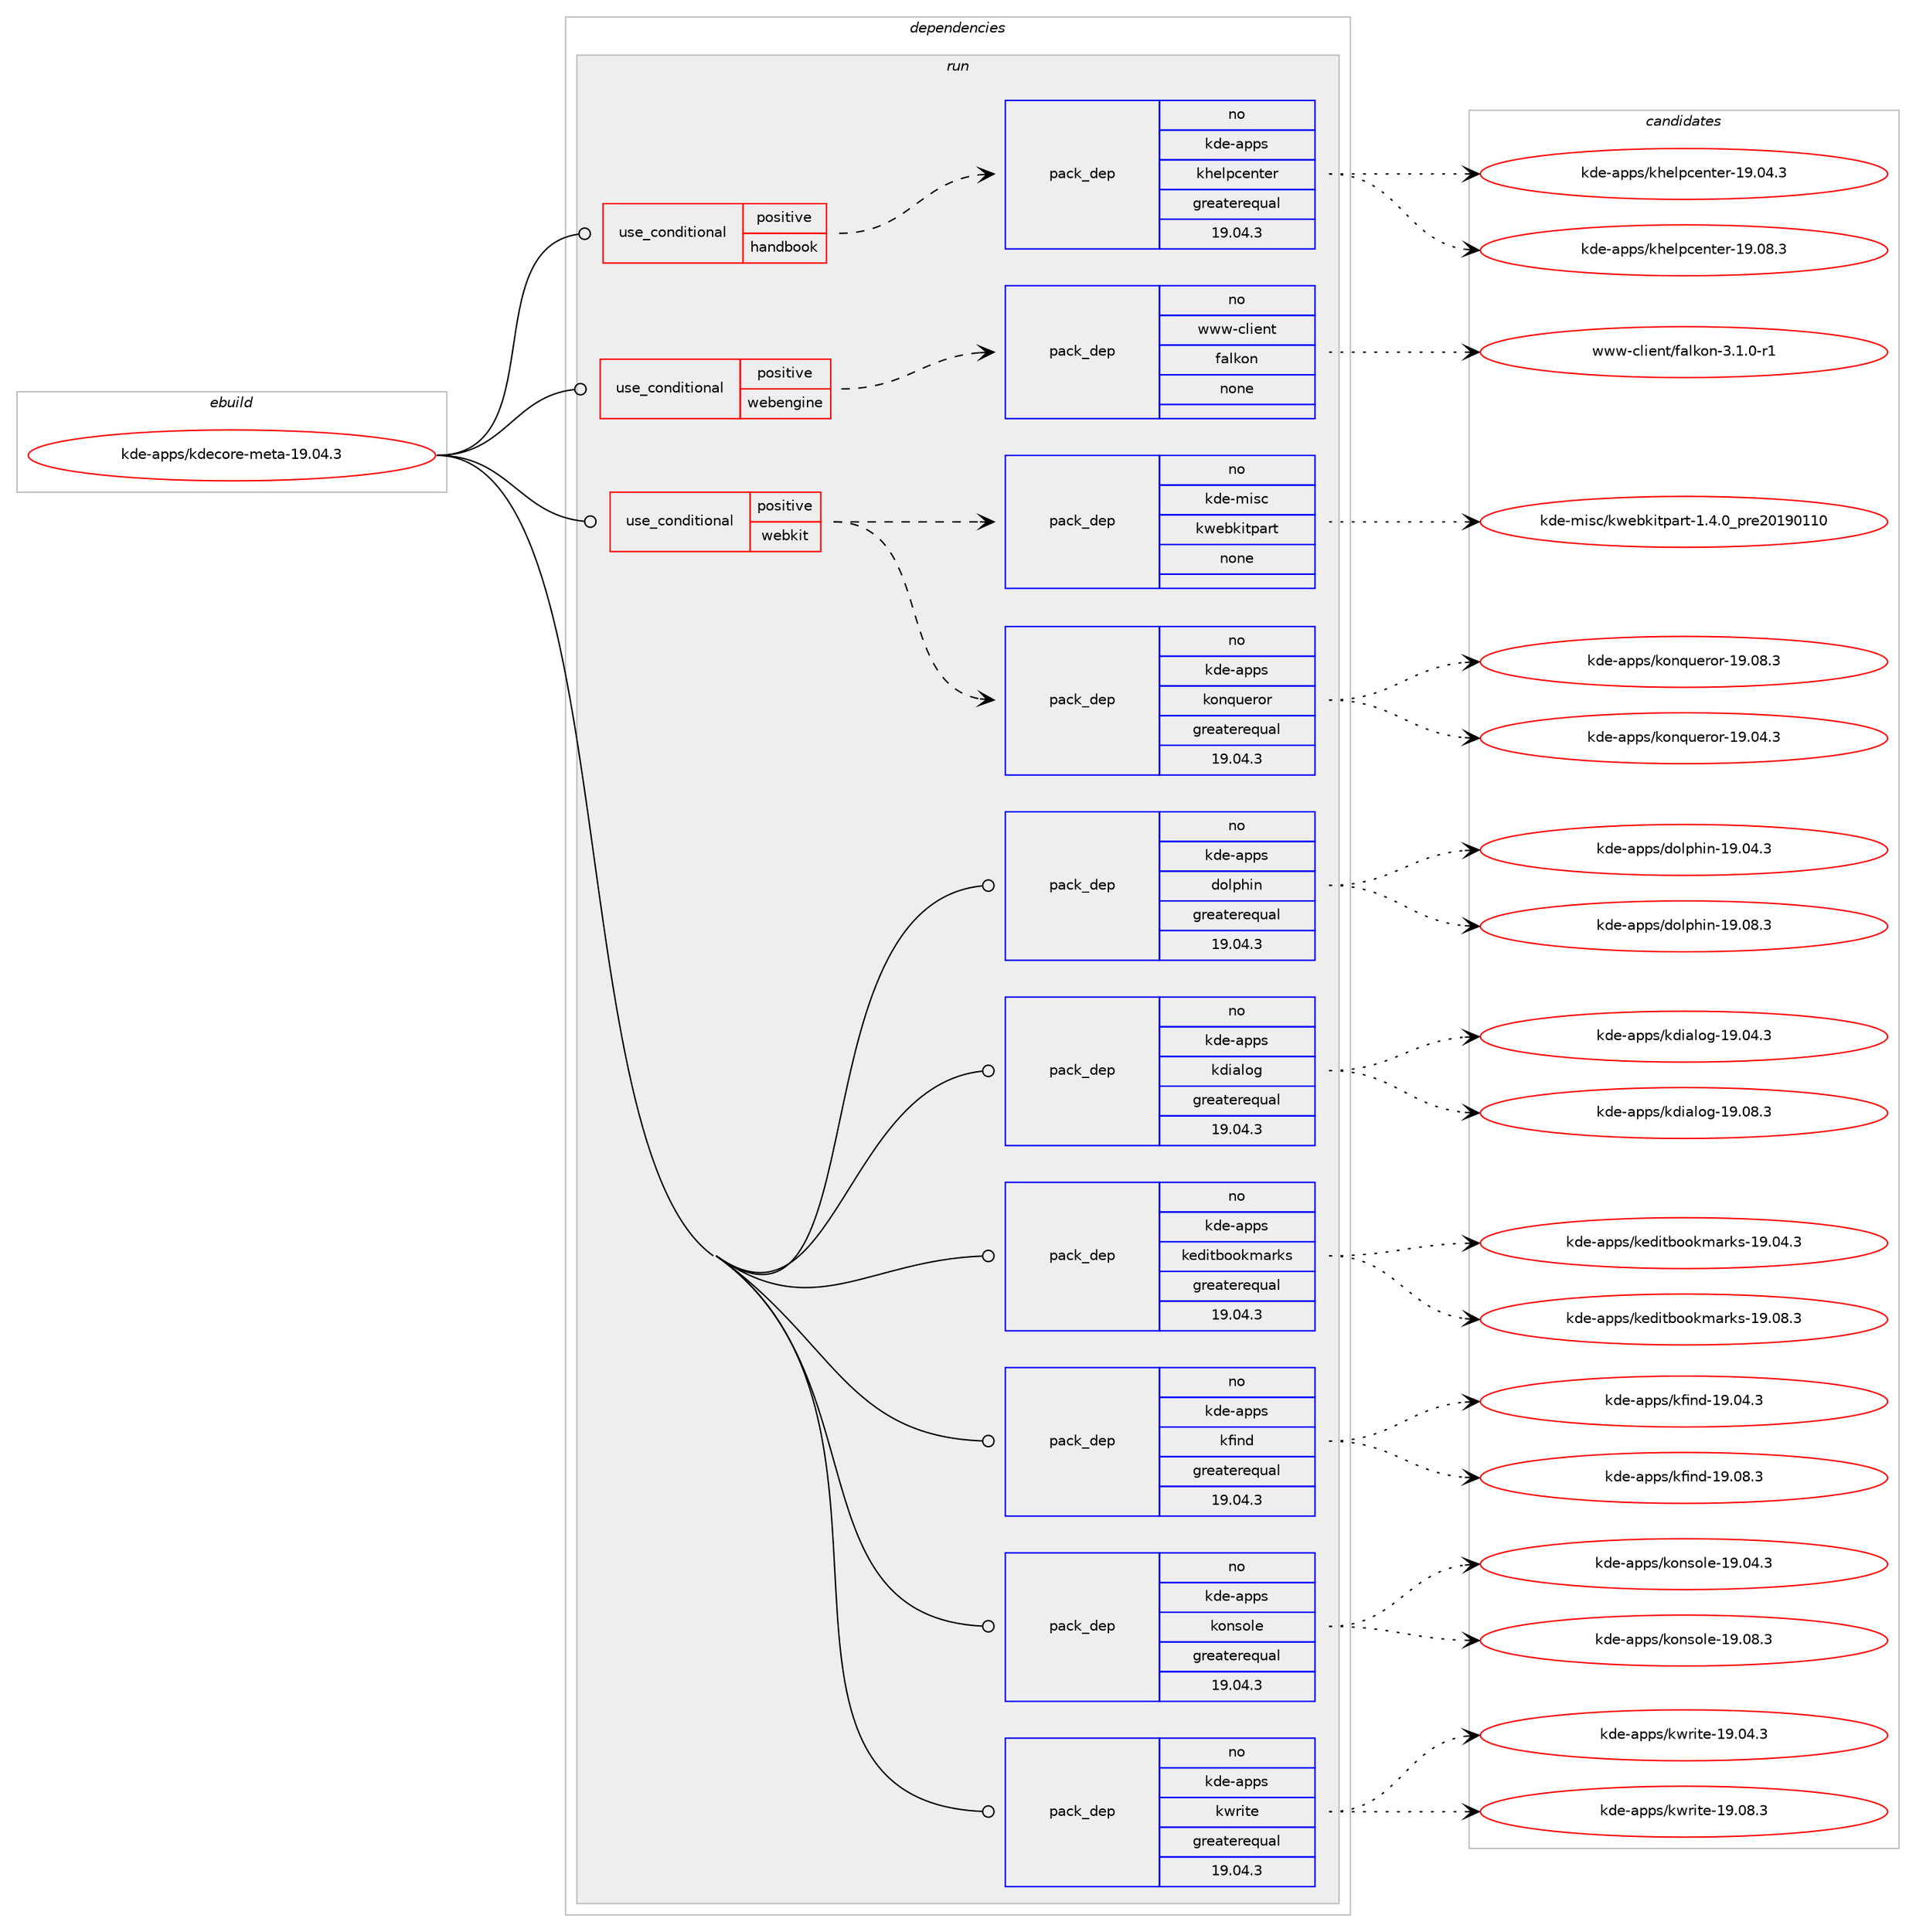digraph prolog {

# *************
# Graph options
# *************

newrank=true;
concentrate=true;
compound=true;
graph [rankdir=LR,fontname=Helvetica,fontsize=10,ranksep=1.5];#, ranksep=2.5, nodesep=0.2];
edge  [arrowhead=vee];
node  [fontname=Helvetica,fontsize=10];

# **********
# The ebuild
# **********

subgraph cluster_leftcol {
color=gray;
rank=same;
label=<<i>ebuild</i>>;
id [label="kde-apps/kdecore-meta-19.04.3", color=red, width=4, href="../kde-apps/kdecore-meta-19.04.3.svg"];
}

# ****************
# The dependencies
# ****************

subgraph cluster_midcol {
color=gray;
label=<<i>dependencies</i>>;
subgraph cluster_compile {
fillcolor="#eeeeee";
style=filled;
label=<<i>compile</i>>;
}
subgraph cluster_compileandrun {
fillcolor="#eeeeee";
style=filled;
label=<<i>compile and run</i>>;
}
subgraph cluster_run {
fillcolor="#eeeeee";
style=filled;
label=<<i>run</i>>;
subgraph cond186569 {
dependency754916 [label=<<TABLE BORDER="0" CELLBORDER="1" CELLSPACING="0" CELLPADDING="4"><TR><TD ROWSPAN="3" CELLPADDING="10">use_conditional</TD></TR><TR><TD>positive</TD></TR><TR><TD>handbook</TD></TR></TABLE>>, shape=none, color=red];
subgraph pack555543 {
dependency754917 [label=<<TABLE BORDER="0" CELLBORDER="1" CELLSPACING="0" CELLPADDING="4" WIDTH="220"><TR><TD ROWSPAN="6" CELLPADDING="30">pack_dep</TD></TR><TR><TD WIDTH="110">no</TD></TR><TR><TD>kde-apps</TD></TR><TR><TD>khelpcenter</TD></TR><TR><TD>greaterequal</TD></TR><TR><TD>19.04.3</TD></TR></TABLE>>, shape=none, color=blue];
}
dependency754916:e -> dependency754917:w [weight=20,style="dashed",arrowhead="vee"];
}
id:e -> dependency754916:w [weight=20,style="solid",arrowhead="odot"];
subgraph cond186570 {
dependency754918 [label=<<TABLE BORDER="0" CELLBORDER="1" CELLSPACING="0" CELLPADDING="4"><TR><TD ROWSPAN="3" CELLPADDING="10">use_conditional</TD></TR><TR><TD>positive</TD></TR><TR><TD>webengine</TD></TR></TABLE>>, shape=none, color=red];
subgraph pack555544 {
dependency754919 [label=<<TABLE BORDER="0" CELLBORDER="1" CELLSPACING="0" CELLPADDING="4" WIDTH="220"><TR><TD ROWSPAN="6" CELLPADDING="30">pack_dep</TD></TR><TR><TD WIDTH="110">no</TD></TR><TR><TD>www-client</TD></TR><TR><TD>falkon</TD></TR><TR><TD>none</TD></TR><TR><TD></TD></TR></TABLE>>, shape=none, color=blue];
}
dependency754918:e -> dependency754919:w [weight=20,style="dashed",arrowhead="vee"];
}
id:e -> dependency754918:w [weight=20,style="solid",arrowhead="odot"];
subgraph cond186571 {
dependency754920 [label=<<TABLE BORDER="0" CELLBORDER="1" CELLSPACING="0" CELLPADDING="4"><TR><TD ROWSPAN="3" CELLPADDING="10">use_conditional</TD></TR><TR><TD>positive</TD></TR><TR><TD>webkit</TD></TR></TABLE>>, shape=none, color=red];
subgraph pack555545 {
dependency754921 [label=<<TABLE BORDER="0" CELLBORDER="1" CELLSPACING="0" CELLPADDING="4" WIDTH="220"><TR><TD ROWSPAN="6" CELLPADDING="30">pack_dep</TD></TR><TR><TD WIDTH="110">no</TD></TR><TR><TD>kde-apps</TD></TR><TR><TD>konqueror</TD></TR><TR><TD>greaterequal</TD></TR><TR><TD>19.04.3</TD></TR></TABLE>>, shape=none, color=blue];
}
dependency754920:e -> dependency754921:w [weight=20,style="dashed",arrowhead="vee"];
subgraph pack555546 {
dependency754922 [label=<<TABLE BORDER="0" CELLBORDER="1" CELLSPACING="0" CELLPADDING="4" WIDTH="220"><TR><TD ROWSPAN="6" CELLPADDING="30">pack_dep</TD></TR><TR><TD WIDTH="110">no</TD></TR><TR><TD>kde-misc</TD></TR><TR><TD>kwebkitpart</TD></TR><TR><TD>none</TD></TR><TR><TD></TD></TR></TABLE>>, shape=none, color=blue];
}
dependency754920:e -> dependency754922:w [weight=20,style="dashed",arrowhead="vee"];
}
id:e -> dependency754920:w [weight=20,style="solid",arrowhead="odot"];
subgraph pack555547 {
dependency754923 [label=<<TABLE BORDER="0" CELLBORDER="1" CELLSPACING="0" CELLPADDING="4" WIDTH="220"><TR><TD ROWSPAN="6" CELLPADDING="30">pack_dep</TD></TR><TR><TD WIDTH="110">no</TD></TR><TR><TD>kde-apps</TD></TR><TR><TD>dolphin</TD></TR><TR><TD>greaterequal</TD></TR><TR><TD>19.04.3</TD></TR></TABLE>>, shape=none, color=blue];
}
id:e -> dependency754923:w [weight=20,style="solid",arrowhead="odot"];
subgraph pack555548 {
dependency754924 [label=<<TABLE BORDER="0" CELLBORDER="1" CELLSPACING="0" CELLPADDING="4" WIDTH="220"><TR><TD ROWSPAN="6" CELLPADDING="30">pack_dep</TD></TR><TR><TD WIDTH="110">no</TD></TR><TR><TD>kde-apps</TD></TR><TR><TD>kdialog</TD></TR><TR><TD>greaterequal</TD></TR><TR><TD>19.04.3</TD></TR></TABLE>>, shape=none, color=blue];
}
id:e -> dependency754924:w [weight=20,style="solid",arrowhead="odot"];
subgraph pack555549 {
dependency754925 [label=<<TABLE BORDER="0" CELLBORDER="1" CELLSPACING="0" CELLPADDING="4" WIDTH="220"><TR><TD ROWSPAN="6" CELLPADDING="30">pack_dep</TD></TR><TR><TD WIDTH="110">no</TD></TR><TR><TD>kde-apps</TD></TR><TR><TD>keditbookmarks</TD></TR><TR><TD>greaterequal</TD></TR><TR><TD>19.04.3</TD></TR></TABLE>>, shape=none, color=blue];
}
id:e -> dependency754925:w [weight=20,style="solid",arrowhead="odot"];
subgraph pack555550 {
dependency754926 [label=<<TABLE BORDER="0" CELLBORDER="1" CELLSPACING="0" CELLPADDING="4" WIDTH="220"><TR><TD ROWSPAN="6" CELLPADDING="30">pack_dep</TD></TR><TR><TD WIDTH="110">no</TD></TR><TR><TD>kde-apps</TD></TR><TR><TD>kfind</TD></TR><TR><TD>greaterequal</TD></TR><TR><TD>19.04.3</TD></TR></TABLE>>, shape=none, color=blue];
}
id:e -> dependency754926:w [weight=20,style="solid",arrowhead="odot"];
subgraph pack555551 {
dependency754927 [label=<<TABLE BORDER="0" CELLBORDER="1" CELLSPACING="0" CELLPADDING="4" WIDTH="220"><TR><TD ROWSPAN="6" CELLPADDING="30">pack_dep</TD></TR><TR><TD WIDTH="110">no</TD></TR><TR><TD>kde-apps</TD></TR><TR><TD>konsole</TD></TR><TR><TD>greaterequal</TD></TR><TR><TD>19.04.3</TD></TR></TABLE>>, shape=none, color=blue];
}
id:e -> dependency754927:w [weight=20,style="solid",arrowhead="odot"];
subgraph pack555552 {
dependency754928 [label=<<TABLE BORDER="0" CELLBORDER="1" CELLSPACING="0" CELLPADDING="4" WIDTH="220"><TR><TD ROWSPAN="6" CELLPADDING="30">pack_dep</TD></TR><TR><TD WIDTH="110">no</TD></TR><TR><TD>kde-apps</TD></TR><TR><TD>kwrite</TD></TR><TR><TD>greaterequal</TD></TR><TR><TD>19.04.3</TD></TR></TABLE>>, shape=none, color=blue];
}
id:e -> dependency754928:w [weight=20,style="solid",arrowhead="odot"];
}
}

# **************
# The candidates
# **************

subgraph cluster_choices {
rank=same;
color=gray;
label=<<i>candidates</i>>;

subgraph choice555543 {
color=black;
nodesep=1;
choice107100101459711211211547107104101108112991011101161011144549574648524651 [label="kde-apps/khelpcenter-19.04.3", color=red, width=4,href="../kde-apps/khelpcenter-19.04.3.svg"];
choice107100101459711211211547107104101108112991011101161011144549574648564651 [label="kde-apps/khelpcenter-19.08.3", color=red, width=4,href="../kde-apps/khelpcenter-19.08.3.svg"];
dependency754917:e -> choice107100101459711211211547107104101108112991011101161011144549574648524651:w [style=dotted,weight="100"];
dependency754917:e -> choice107100101459711211211547107104101108112991011101161011144549574648564651:w [style=dotted,weight="100"];
}
subgraph choice555544 {
color=black;
nodesep=1;
choice119119119459910810510111011647102971081071111104551464946484511449 [label="www-client/falkon-3.1.0-r1", color=red, width=4,href="../www-client/falkon-3.1.0-r1.svg"];
dependency754919:e -> choice119119119459910810510111011647102971081071111104551464946484511449:w [style=dotted,weight="100"];
}
subgraph choice555545 {
color=black;
nodesep=1;
choice1071001014597112112115471071111101131171011141111144549574648524651 [label="kde-apps/konqueror-19.04.3", color=red, width=4,href="../kde-apps/konqueror-19.04.3.svg"];
choice1071001014597112112115471071111101131171011141111144549574648564651 [label="kde-apps/konqueror-19.08.3", color=red, width=4,href="../kde-apps/konqueror-19.08.3.svg"];
dependency754921:e -> choice1071001014597112112115471071111101131171011141111144549574648524651:w [style=dotted,weight="100"];
dependency754921:e -> choice1071001014597112112115471071111101131171011141111144549574648564651:w [style=dotted,weight="100"];
}
subgraph choice555546 {
color=black;
nodesep=1;
choice1071001014510910511599471071191019810710511611297114116454946524648951121141015048495748494948 [label="kde-misc/kwebkitpart-1.4.0_pre20190110", color=red, width=4,href="../kde-misc/kwebkitpart-1.4.0_pre20190110.svg"];
dependency754922:e -> choice1071001014510910511599471071191019810710511611297114116454946524648951121141015048495748494948:w [style=dotted,weight="100"];
}
subgraph choice555547 {
color=black;
nodesep=1;
choice1071001014597112112115471001111081121041051104549574648524651 [label="kde-apps/dolphin-19.04.3", color=red, width=4,href="../kde-apps/dolphin-19.04.3.svg"];
choice1071001014597112112115471001111081121041051104549574648564651 [label="kde-apps/dolphin-19.08.3", color=red, width=4,href="../kde-apps/dolphin-19.08.3.svg"];
dependency754923:e -> choice1071001014597112112115471001111081121041051104549574648524651:w [style=dotted,weight="100"];
dependency754923:e -> choice1071001014597112112115471001111081121041051104549574648564651:w [style=dotted,weight="100"];
}
subgraph choice555548 {
color=black;
nodesep=1;
choice107100101459711211211547107100105971081111034549574648524651 [label="kde-apps/kdialog-19.04.3", color=red, width=4,href="../kde-apps/kdialog-19.04.3.svg"];
choice107100101459711211211547107100105971081111034549574648564651 [label="kde-apps/kdialog-19.08.3", color=red, width=4,href="../kde-apps/kdialog-19.08.3.svg"];
dependency754924:e -> choice107100101459711211211547107100105971081111034549574648524651:w [style=dotted,weight="100"];
dependency754924:e -> choice107100101459711211211547107100105971081111034549574648564651:w [style=dotted,weight="100"];
}
subgraph choice555549 {
color=black;
nodesep=1;
choice10710010145971121121154710710110010511698111111107109971141071154549574648524651 [label="kde-apps/keditbookmarks-19.04.3", color=red, width=4,href="../kde-apps/keditbookmarks-19.04.3.svg"];
choice10710010145971121121154710710110010511698111111107109971141071154549574648564651 [label="kde-apps/keditbookmarks-19.08.3", color=red, width=4,href="../kde-apps/keditbookmarks-19.08.3.svg"];
dependency754925:e -> choice10710010145971121121154710710110010511698111111107109971141071154549574648524651:w [style=dotted,weight="100"];
dependency754925:e -> choice10710010145971121121154710710110010511698111111107109971141071154549574648564651:w [style=dotted,weight="100"];
}
subgraph choice555550 {
color=black;
nodesep=1;
choice1071001014597112112115471071021051101004549574648524651 [label="kde-apps/kfind-19.04.3", color=red, width=4,href="../kde-apps/kfind-19.04.3.svg"];
choice1071001014597112112115471071021051101004549574648564651 [label="kde-apps/kfind-19.08.3", color=red, width=4,href="../kde-apps/kfind-19.08.3.svg"];
dependency754926:e -> choice1071001014597112112115471071021051101004549574648524651:w [style=dotted,weight="100"];
dependency754926:e -> choice1071001014597112112115471071021051101004549574648564651:w [style=dotted,weight="100"];
}
subgraph choice555551 {
color=black;
nodesep=1;
choice1071001014597112112115471071111101151111081014549574648524651 [label="kde-apps/konsole-19.04.3", color=red, width=4,href="../kde-apps/konsole-19.04.3.svg"];
choice1071001014597112112115471071111101151111081014549574648564651 [label="kde-apps/konsole-19.08.3", color=red, width=4,href="../kde-apps/konsole-19.08.3.svg"];
dependency754927:e -> choice1071001014597112112115471071111101151111081014549574648524651:w [style=dotted,weight="100"];
dependency754927:e -> choice1071001014597112112115471071111101151111081014549574648564651:w [style=dotted,weight="100"];
}
subgraph choice555552 {
color=black;
nodesep=1;
choice1071001014597112112115471071191141051161014549574648524651 [label="kde-apps/kwrite-19.04.3", color=red, width=4,href="../kde-apps/kwrite-19.04.3.svg"];
choice1071001014597112112115471071191141051161014549574648564651 [label="kde-apps/kwrite-19.08.3", color=red, width=4,href="../kde-apps/kwrite-19.08.3.svg"];
dependency754928:e -> choice1071001014597112112115471071191141051161014549574648524651:w [style=dotted,weight="100"];
dependency754928:e -> choice1071001014597112112115471071191141051161014549574648564651:w [style=dotted,weight="100"];
}
}

}
